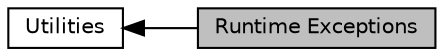 digraph "Runtime Exceptions"
{
  edge [fontname="Helvetica",fontsize="10",labelfontname="Helvetica",labelfontsize="10"];
  node [fontname="Helvetica",fontsize="10",shape=box];
  rankdir=LR;
  Node1 [label="Runtime Exceptions",height=0.2,width=0.4,color="black", fillcolor="grey75", style="filled", fontcolor="black",tooltip="PMPL's runtime exceptions."];
  Node2 [label="Utilities",height=0.2,width=0.4,color="black", fillcolor="white", style="filled",URL="$group__Utilities.html",tooltip="Utility classes and functions."];
  Node2->Node1 [shape=plaintext, dir="back", style="solid"];
}
